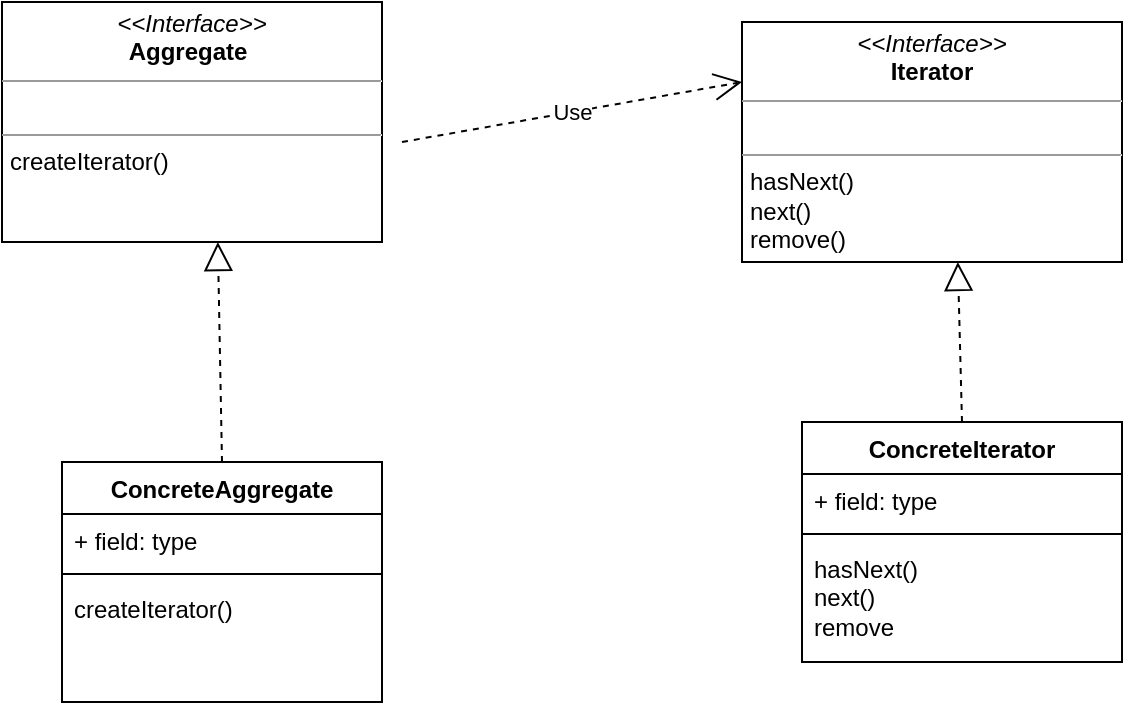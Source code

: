 <mxfile version="22.1.11" type="device">
  <diagram name="第 1 页" id="yfP-7wfDIY1-jdnJEA3P">
    <mxGraphModel dx="1100" dy="809" grid="1" gridSize="10" guides="1" tooltips="1" connect="1" arrows="1" fold="1" page="1" pageScale="1" pageWidth="2000" pageHeight="10000" math="0" shadow="0">
      <root>
        <mxCell id="0" />
        <mxCell id="1" parent="0" />
        <mxCell id="C8tWanA8ESedexPlcHPA-3" value="&lt;p style=&quot;margin:0px;margin-top:4px;text-align:center;&quot;&gt;&lt;i&gt;&amp;lt;&amp;lt;Interface&amp;gt;&amp;gt;&lt;/i&gt;&lt;br&gt;&lt;b&gt;Iterator&lt;/b&gt;&lt;/p&gt;&lt;hr size=&quot;1&quot;&gt;&lt;p style=&quot;margin:0px;margin-left:4px;&quot;&gt;&lt;br&gt;&lt;/p&gt;&lt;hr size=&quot;1&quot;&gt;&lt;p style=&quot;margin:0px;margin-left:4px;&quot;&gt;hasNext()&lt;/p&gt;&lt;p style=&quot;margin:0px;margin-left:4px;&quot;&gt;next()&lt;/p&gt;&lt;p style=&quot;margin:0px;margin-left:4px;&quot;&gt;remove()&lt;/p&gt;" style="verticalAlign=top;align=left;overflow=fill;fontSize=12;fontFamily=Helvetica;html=1;whiteSpace=wrap;" vertex="1" parent="1">
          <mxGeometry x="560" y="170" width="190" height="120" as="geometry" />
        </mxCell>
        <mxCell id="C8tWanA8ESedexPlcHPA-4" value="ConcreteIterator" style="swimlane;fontStyle=1;align=center;verticalAlign=top;childLayout=stackLayout;horizontal=1;startSize=26;horizontalStack=0;resizeParent=1;resizeParentMax=0;resizeLast=0;collapsible=1;marginBottom=0;whiteSpace=wrap;html=1;" vertex="1" parent="1">
          <mxGeometry x="590" y="370" width="160" height="120" as="geometry" />
        </mxCell>
        <mxCell id="C8tWanA8ESedexPlcHPA-8" value="" style="endArrow=block;dashed=1;endFill=0;endSize=12;html=1;rounded=0;entryX=0.568;entryY=1;entryDx=0;entryDy=0;entryPerimeter=0;" edge="1" parent="C8tWanA8ESedexPlcHPA-4" target="C8tWanA8ESedexPlcHPA-3">
          <mxGeometry width="160" relative="1" as="geometry">
            <mxPoint x="80" as="sourcePoint" />
            <mxPoint x="240" as="targetPoint" />
          </mxGeometry>
        </mxCell>
        <mxCell id="C8tWanA8ESedexPlcHPA-5" value="+ field: type" style="text;strokeColor=none;fillColor=none;align=left;verticalAlign=top;spacingLeft=4;spacingRight=4;overflow=hidden;rotatable=0;points=[[0,0.5],[1,0.5]];portConstraint=eastwest;whiteSpace=wrap;html=1;" vertex="1" parent="C8tWanA8ESedexPlcHPA-4">
          <mxGeometry y="26" width="160" height="26" as="geometry" />
        </mxCell>
        <mxCell id="C8tWanA8ESedexPlcHPA-6" value="" style="line;strokeWidth=1;fillColor=none;align=left;verticalAlign=middle;spacingTop=-1;spacingLeft=3;spacingRight=3;rotatable=0;labelPosition=right;points=[];portConstraint=eastwest;strokeColor=inherit;" vertex="1" parent="C8tWanA8ESedexPlcHPA-4">
          <mxGeometry y="52" width="160" height="8" as="geometry" />
        </mxCell>
        <mxCell id="C8tWanA8ESedexPlcHPA-7" value="hasNext()&lt;br&gt;next()&lt;br&gt;remove" style="text;strokeColor=none;fillColor=none;align=left;verticalAlign=top;spacingLeft=4;spacingRight=4;overflow=hidden;rotatable=0;points=[[0,0.5],[1,0.5]];portConstraint=eastwest;whiteSpace=wrap;html=1;" vertex="1" parent="C8tWanA8ESedexPlcHPA-4">
          <mxGeometry y="60" width="160" height="60" as="geometry" />
        </mxCell>
        <mxCell id="C8tWanA8ESedexPlcHPA-9" value="&lt;p style=&quot;margin:0px;margin-top:4px;text-align:center;&quot;&gt;&lt;i&gt;&amp;lt;&amp;lt;Interface&amp;gt;&amp;gt;&lt;/i&gt;&lt;br&gt;&lt;/p&gt;&lt;div&gt;&amp;nbsp; &amp;nbsp; &amp;nbsp; &amp;nbsp; &amp;nbsp; &amp;nbsp; &amp;nbsp; &amp;nbsp; &amp;nbsp; &amp;nbsp;&lt;b&gt;Aggregate&lt;/b&gt;&lt;/div&gt;&lt;hr size=&quot;1&quot;&gt;&lt;p style=&quot;margin:0px;margin-left:4px;&quot;&gt;&lt;br&gt;&lt;/p&gt;&lt;hr size=&quot;1&quot;&gt;&lt;p style=&quot;margin:0px;margin-left:4px;&quot;&gt;createIterator()&lt;/p&gt;" style="verticalAlign=top;align=left;overflow=fill;fontSize=12;fontFamily=Helvetica;html=1;whiteSpace=wrap;" vertex="1" parent="1">
          <mxGeometry x="190" y="160" width="190" height="120" as="geometry" />
        </mxCell>
        <mxCell id="C8tWanA8ESedexPlcHPA-10" value="&lt;div&gt;ConcreteAggregate&lt;/div&gt;" style="swimlane;fontStyle=1;align=center;verticalAlign=top;childLayout=stackLayout;horizontal=1;startSize=26;horizontalStack=0;resizeParent=1;resizeParentMax=0;resizeLast=0;collapsible=1;marginBottom=0;whiteSpace=wrap;html=1;" vertex="1" parent="1">
          <mxGeometry x="220" y="390" width="160" height="120" as="geometry" />
        </mxCell>
        <mxCell id="C8tWanA8ESedexPlcHPA-11" value="" style="endArrow=block;dashed=1;endFill=0;endSize=12;html=1;rounded=0;entryX=0.568;entryY=1;entryDx=0;entryDy=0;entryPerimeter=0;" edge="1" parent="C8tWanA8ESedexPlcHPA-10" target="C8tWanA8ESedexPlcHPA-9">
          <mxGeometry width="160" relative="1" as="geometry">
            <mxPoint x="80" as="sourcePoint" />
            <mxPoint x="240" as="targetPoint" />
          </mxGeometry>
        </mxCell>
        <mxCell id="C8tWanA8ESedexPlcHPA-12" value="+ field: type" style="text;strokeColor=none;fillColor=none;align=left;verticalAlign=top;spacingLeft=4;spacingRight=4;overflow=hidden;rotatable=0;points=[[0,0.5],[1,0.5]];portConstraint=eastwest;whiteSpace=wrap;html=1;" vertex="1" parent="C8tWanA8ESedexPlcHPA-10">
          <mxGeometry y="26" width="160" height="26" as="geometry" />
        </mxCell>
        <mxCell id="C8tWanA8ESedexPlcHPA-13" value="" style="line;strokeWidth=1;fillColor=none;align=left;verticalAlign=middle;spacingTop=-1;spacingLeft=3;spacingRight=3;rotatable=0;labelPosition=right;points=[];portConstraint=eastwest;strokeColor=inherit;" vertex="1" parent="C8tWanA8ESedexPlcHPA-10">
          <mxGeometry y="52" width="160" height="8" as="geometry" />
        </mxCell>
        <mxCell id="C8tWanA8ESedexPlcHPA-14" value="createIterator()" style="text;strokeColor=none;fillColor=none;align=left;verticalAlign=top;spacingLeft=4;spacingRight=4;overflow=hidden;rotatable=0;points=[[0,0.5],[1,0.5]];portConstraint=eastwest;whiteSpace=wrap;html=1;" vertex="1" parent="C8tWanA8ESedexPlcHPA-10">
          <mxGeometry y="60" width="160" height="60" as="geometry" />
        </mxCell>
        <mxCell id="C8tWanA8ESedexPlcHPA-18" value="Use" style="endArrow=open;endSize=12;dashed=1;html=1;rounded=0;entryX=0;entryY=0.25;entryDx=0;entryDy=0;" edge="1" parent="1" target="C8tWanA8ESedexPlcHPA-3">
          <mxGeometry width="160" relative="1" as="geometry">
            <mxPoint x="390" y="230" as="sourcePoint" />
            <mxPoint x="540" y="220" as="targetPoint" />
          </mxGeometry>
        </mxCell>
      </root>
    </mxGraphModel>
  </diagram>
</mxfile>
